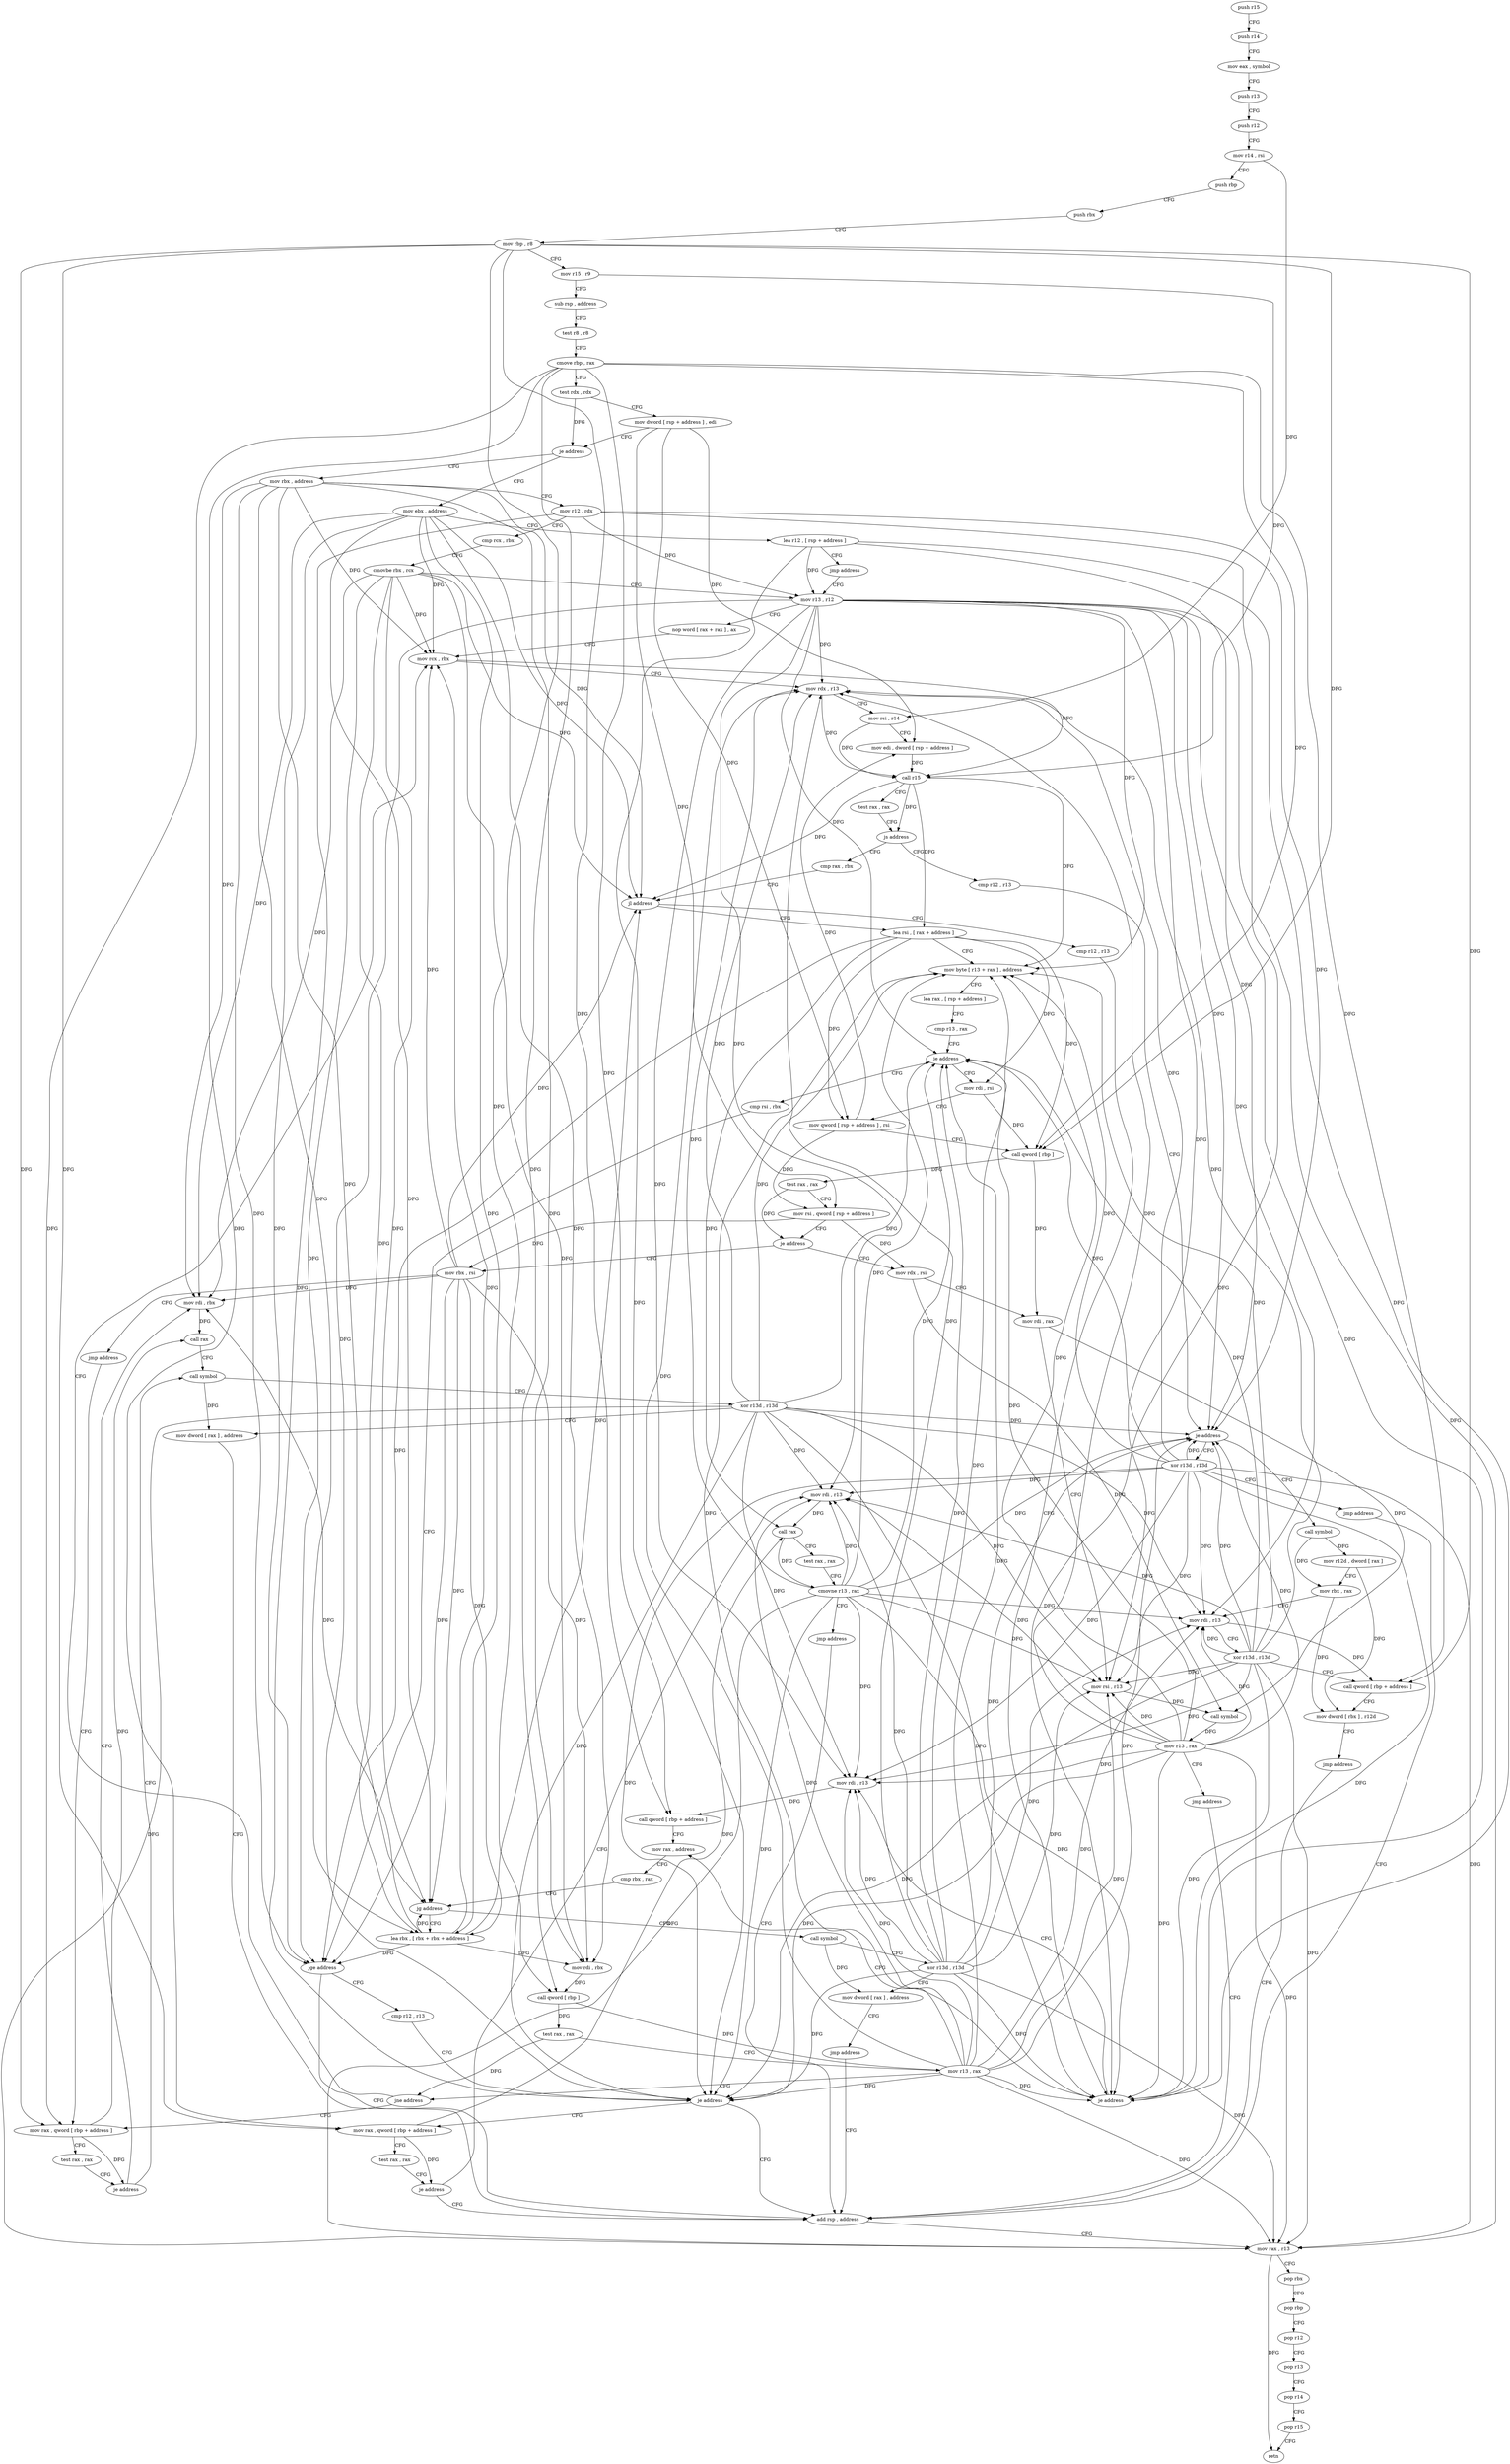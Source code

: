 digraph "func" {
"4267552" [label = "push r15" ]
"4267554" [label = "push r14" ]
"4267556" [label = "mov eax , symbol" ]
"4267561" [label = "push r13" ]
"4267563" [label = "push r12" ]
"4267565" [label = "mov r14 , rsi" ]
"4267568" [label = "push rbp" ]
"4267569" [label = "push rbx" ]
"4267570" [label = "mov rbp , r8" ]
"4267573" [label = "mov r15 , r9" ]
"4267576" [label = "sub rsp , address" ]
"4267583" [label = "test r8 , r8" ]
"4267586" [label = "cmove rbp , rax" ]
"4267590" [label = "test rdx , rdx" ]
"4267593" [label = "mov dword [ rsp + address ] , edi" ]
"4267597" [label = "je address" ]
"4267872" [label = "mov ebx , address" ]
"4267603" [label = "mov rbx , address" ]
"4267877" [label = "lea r12 , [ rsp + address ]" ]
"4267882" [label = "jmp address" ]
"4267623" [label = "mov r13 , r12" ]
"4267613" [label = "mov r12 , rdx" ]
"4267616" [label = "cmp rcx , rbx" ]
"4267619" [label = "cmovbe rbx , rcx" ]
"4267626" [label = "nop word [ rax + rax ] , ax" ]
"4267632" [label = "mov rcx , rbx" ]
"4267760" [label = "cmp r12 , r13" ]
"4267763" [label = "je address" ]
"4267864" [label = "xor r13d , r13d" ]
"4267765" [label = "call symbol" ]
"4267653" [label = "cmp rax , rbx" ]
"4267656" [label = "jl address" ]
"4267792" [label = "lea rsi , [ rax + address ]" ]
"4267662" [label = "cmp r12 , r13" ]
"4267867" [label = "jmp address" ]
"4267739" [label = "add rsp , address" ]
"4267770" [label = "mov r12d , dword [ rax ]" ]
"4267773" [label = "mov rbx , rax" ]
"4267776" [label = "mov rdi , r13" ]
"4267779" [label = "xor r13d , r13d" ]
"4267782" [label = "call qword [ rbp + address ]" ]
"4267785" [label = "mov dword [ rbx ] , r12d" ]
"4267788" [label = "jmp address" ]
"4267796" [label = "mov byte [ r13 + rax ] , address" ]
"4267802" [label = "lea rax , [ rsp + address ]" ]
"4267807" [label = "cmp r13 , rax" ]
"4267810" [label = "je address" ]
"4267887" [label = "mov rdi , rsi" ]
"4267812" [label = "cmp rsi , rbx" ]
"4267665" [label = "je address" ]
"4267673" [label = "mov rax , address" ]
"4267667" [label = "mov rdi , r13" ]
"4267746" [label = "mov rax , r13" ]
"4267749" [label = "pop rbx" ]
"4267750" [label = "pop rbp" ]
"4267751" [label = "pop r12" ]
"4267753" [label = "pop r13" ]
"4267755" [label = "pop r14" ]
"4267757" [label = "pop r15" ]
"4267759" [label = "retn" ]
"4267890" [label = "mov qword [ rsp + address ] , rsi" ]
"4267895" [label = "call qword [ rbp ]" ]
"4267898" [label = "test rax , rax" ]
"4267901" [label = "mov rsi , qword [ rsp + address ]" ]
"4267906" [label = "je address" ]
"4267930" [label = "mov rbx , rsi" ]
"4267908" [label = "mov rdx , rsi" ]
"4267815" [label = "jge address" ]
"4267817" [label = "cmp r12 , r13" ]
"4267683" [label = "cmp rbx , rax" ]
"4267686" [label = "jg address" ]
"4267848" [label = "call symbol" ]
"4267692" [label = "lea rbx , [ rbx + rbx + address ]" ]
"4267670" [label = "call qword [ rbp + address ]" ]
"4267933" [label = "jmp address" ]
"4267711" [label = "mov rax , qword [ rbp + address ]" ]
"4267911" [label = "mov rdi , rax" ]
"4267914" [label = "mov rsi , r13" ]
"4267917" [label = "call symbol" ]
"4267922" [label = "mov r13 , rax" ]
"4267925" [label = "jmp address" ]
"4267820" [label = "je address" ]
"4267822" [label = "mov rax , qword [ rbp + address ]" ]
"4267853" [label = "xor r13d , r13d" ]
"4267856" [label = "mov dword [ rax ] , address" ]
"4267862" [label = "jmp address" ]
"4267697" [label = "mov rdi , rbx" ]
"4267700" [label = "call qword [ rbp ]" ]
"4267703" [label = "test rax , rax" ]
"4267706" [label = "mov r13 , rax" ]
"4267709" [label = "jne address" ]
"4267715" [label = "test rax , rax" ]
"4267718" [label = "je address" ]
"4267725" [label = "call symbol" ]
"4267720" [label = "mov rdi , rbx" ]
"4267826" [label = "test rax , rax" ]
"4267829" [label = "je address" ]
"4267831" [label = "mov rdi , r13" ]
"4267635" [label = "mov rdx , r13" ]
"4267638" [label = "mov rsi , r14" ]
"4267641" [label = "mov edi , dword [ rsp + address ]" ]
"4267645" [label = "call r15" ]
"4267648" [label = "test rax , rax" ]
"4267651" [label = "js address" ]
"4267730" [label = "xor r13d , r13d" ]
"4267733" [label = "mov dword [ rax ] , address" ]
"4267723" [label = "call rax" ]
"4267834" [label = "call rax" ]
"4267836" [label = "test rax , rax" ]
"4267839" [label = "cmovne r13 , rax" ]
"4267843" [label = "jmp address" ]
"4267552" -> "4267554" [ label = "CFG" ]
"4267554" -> "4267556" [ label = "CFG" ]
"4267556" -> "4267561" [ label = "CFG" ]
"4267561" -> "4267563" [ label = "CFG" ]
"4267563" -> "4267565" [ label = "CFG" ]
"4267565" -> "4267568" [ label = "CFG" ]
"4267565" -> "4267638" [ label = "DFG" ]
"4267568" -> "4267569" [ label = "CFG" ]
"4267569" -> "4267570" [ label = "CFG" ]
"4267570" -> "4267573" [ label = "CFG" ]
"4267570" -> "4267782" [ label = "DFG" ]
"4267570" -> "4267895" [ label = "DFG" ]
"4267570" -> "4267670" [ label = "DFG" ]
"4267570" -> "4267700" [ label = "DFG" ]
"4267570" -> "4267711" [ label = "DFG" ]
"4267570" -> "4267822" [ label = "DFG" ]
"4267573" -> "4267576" [ label = "CFG" ]
"4267573" -> "4267645" [ label = "DFG" ]
"4267576" -> "4267583" [ label = "CFG" ]
"4267583" -> "4267586" [ label = "CFG" ]
"4267586" -> "4267590" [ label = "CFG" ]
"4267586" -> "4267782" [ label = "DFG" ]
"4267586" -> "4267895" [ label = "DFG" ]
"4267586" -> "4267670" [ label = "DFG" ]
"4267586" -> "4267700" [ label = "DFG" ]
"4267586" -> "4267711" [ label = "DFG" ]
"4267586" -> "4267822" [ label = "DFG" ]
"4267590" -> "4267593" [ label = "CFG" ]
"4267590" -> "4267597" [ label = "DFG" ]
"4267593" -> "4267597" [ label = "CFG" ]
"4267593" -> "4267641" [ label = "DFG" ]
"4267593" -> "4267890" [ label = "DFG" ]
"4267593" -> "4267901" [ label = "DFG" ]
"4267597" -> "4267872" [ label = "CFG" ]
"4267597" -> "4267603" [ label = "CFG" ]
"4267872" -> "4267877" [ label = "CFG" ]
"4267872" -> "4267632" [ label = "DFG" ]
"4267872" -> "4267656" [ label = "DFG" ]
"4267872" -> "4267815" [ label = "DFG" ]
"4267872" -> "4267686" [ label = "DFG" ]
"4267872" -> "4267692" [ label = "DFG" ]
"4267872" -> "4267697" [ label = "DFG" ]
"4267872" -> "4267720" [ label = "DFG" ]
"4267603" -> "4267613" [ label = "CFG" ]
"4267603" -> "4267632" [ label = "DFG" ]
"4267603" -> "4267656" [ label = "DFG" ]
"4267603" -> "4267815" [ label = "DFG" ]
"4267603" -> "4267686" [ label = "DFG" ]
"4267603" -> "4267692" [ label = "DFG" ]
"4267603" -> "4267697" [ label = "DFG" ]
"4267603" -> "4267720" [ label = "DFG" ]
"4267877" -> "4267882" [ label = "CFG" ]
"4267877" -> "4267623" [ label = "DFG" ]
"4267877" -> "4267763" [ label = "DFG" ]
"4267877" -> "4267665" [ label = "DFG" ]
"4267877" -> "4267820" [ label = "DFG" ]
"4267882" -> "4267623" [ label = "CFG" ]
"4267623" -> "4267626" [ label = "CFG" ]
"4267623" -> "4267635" [ label = "DFG" ]
"4267623" -> "4267763" [ label = "DFG" ]
"4267623" -> "4267776" [ label = "DFG" ]
"4267623" -> "4267796" [ label = "DFG" ]
"4267623" -> "4267810" [ label = "DFG" ]
"4267623" -> "4267665" [ label = "DFG" ]
"4267623" -> "4267746" [ label = "DFG" ]
"4267623" -> "4267667" [ label = "DFG" ]
"4267623" -> "4267914" [ label = "DFG" ]
"4267623" -> "4267820" [ label = "DFG" ]
"4267623" -> "4267831" [ label = "DFG" ]
"4267613" -> "4267616" [ label = "CFG" ]
"4267613" -> "4267623" [ label = "DFG" ]
"4267613" -> "4267763" [ label = "DFG" ]
"4267613" -> "4267665" [ label = "DFG" ]
"4267613" -> "4267820" [ label = "DFG" ]
"4267616" -> "4267619" [ label = "CFG" ]
"4267619" -> "4267623" [ label = "CFG" ]
"4267619" -> "4267632" [ label = "DFG" ]
"4267619" -> "4267656" [ label = "DFG" ]
"4267619" -> "4267815" [ label = "DFG" ]
"4267619" -> "4267686" [ label = "DFG" ]
"4267619" -> "4267692" [ label = "DFG" ]
"4267619" -> "4267697" [ label = "DFG" ]
"4267619" -> "4267720" [ label = "DFG" ]
"4267626" -> "4267632" [ label = "CFG" ]
"4267632" -> "4267635" [ label = "CFG" ]
"4267632" -> "4267645" [ label = "DFG" ]
"4267760" -> "4267763" [ label = "CFG" ]
"4267763" -> "4267864" [ label = "CFG" ]
"4267763" -> "4267765" [ label = "CFG" ]
"4267864" -> "4267867" [ label = "CFG" ]
"4267864" -> "4267635" [ label = "DFG" ]
"4267864" -> "4267763" [ label = "DFG" ]
"4267864" -> "4267776" [ label = "DFG" ]
"4267864" -> "4267796" [ label = "DFG" ]
"4267864" -> "4267810" [ label = "DFG" ]
"4267864" -> "4267665" [ label = "DFG" ]
"4267864" -> "4267746" [ label = "DFG" ]
"4267864" -> "4267667" [ label = "DFG" ]
"4267864" -> "4267914" [ label = "DFG" ]
"4267864" -> "4267820" [ label = "DFG" ]
"4267864" -> "4267831" [ label = "DFG" ]
"4267765" -> "4267770" [ label = "DFG" ]
"4267765" -> "4267773" [ label = "DFG" ]
"4267653" -> "4267656" [ label = "CFG" ]
"4267656" -> "4267792" [ label = "CFG" ]
"4267656" -> "4267662" [ label = "CFG" ]
"4267792" -> "4267796" [ label = "CFG" ]
"4267792" -> "4267887" [ label = "DFG" ]
"4267792" -> "4267890" [ label = "DFG" ]
"4267792" -> "4267895" [ label = "DFG" ]
"4267792" -> "4267815" [ label = "DFG" ]
"4267792" -> "4267834" [ label = "DFG" ]
"4267662" -> "4267665" [ label = "CFG" ]
"4267867" -> "4267739" [ label = "CFG" ]
"4267739" -> "4267746" [ label = "CFG" ]
"4267770" -> "4267773" [ label = "CFG" ]
"4267770" -> "4267785" [ label = "DFG" ]
"4267773" -> "4267776" [ label = "CFG" ]
"4267773" -> "4267785" [ label = "DFG" ]
"4267776" -> "4267779" [ label = "CFG" ]
"4267776" -> "4267782" [ label = "DFG" ]
"4267779" -> "4267782" [ label = "CFG" ]
"4267779" -> "4267635" [ label = "DFG" ]
"4267779" -> "4267763" [ label = "DFG" ]
"4267779" -> "4267776" [ label = "DFG" ]
"4267779" -> "4267796" [ label = "DFG" ]
"4267779" -> "4267810" [ label = "DFG" ]
"4267779" -> "4267665" [ label = "DFG" ]
"4267779" -> "4267746" [ label = "DFG" ]
"4267779" -> "4267667" [ label = "DFG" ]
"4267779" -> "4267914" [ label = "DFG" ]
"4267779" -> "4267820" [ label = "DFG" ]
"4267779" -> "4267831" [ label = "DFG" ]
"4267782" -> "4267785" [ label = "CFG" ]
"4267785" -> "4267788" [ label = "CFG" ]
"4267788" -> "4267739" [ label = "CFG" ]
"4267796" -> "4267802" [ label = "CFG" ]
"4267802" -> "4267807" [ label = "CFG" ]
"4267807" -> "4267810" [ label = "CFG" ]
"4267810" -> "4267887" [ label = "CFG" ]
"4267810" -> "4267812" [ label = "CFG" ]
"4267887" -> "4267890" [ label = "CFG" ]
"4267887" -> "4267895" [ label = "DFG" ]
"4267812" -> "4267815" [ label = "CFG" ]
"4267665" -> "4267673" [ label = "CFG" ]
"4267665" -> "4267667" [ label = "CFG" ]
"4267673" -> "4267683" [ label = "CFG" ]
"4267667" -> "4267670" [ label = "DFG" ]
"4267746" -> "4267749" [ label = "CFG" ]
"4267746" -> "4267759" [ label = "DFG" ]
"4267749" -> "4267750" [ label = "CFG" ]
"4267750" -> "4267751" [ label = "CFG" ]
"4267751" -> "4267753" [ label = "CFG" ]
"4267753" -> "4267755" [ label = "CFG" ]
"4267755" -> "4267757" [ label = "CFG" ]
"4267757" -> "4267759" [ label = "CFG" ]
"4267890" -> "4267895" [ label = "CFG" ]
"4267890" -> "4267641" [ label = "DFG" ]
"4267890" -> "4267901" [ label = "DFG" ]
"4267895" -> "4267898" [ label = "DFG" ]
"4267895" -> "4267911" [ label = "DFG" ]
"4267898" -> "4267901" [ label = "CFG" ]
"4267898" -> "4267906" [ label = "DFG" ]
"4267901" -> "4267906" [ label = "CFG" ]
"4267901" -> "4267930" [ label = "DFG" ]
"4267901" -> "4267908" [ label = "DFG" ]
"4267906" -> "4267930" [ label = "CFG" ]
"4267906" -> "4267908" [ label = "CFG" ]
"4267930" -> "4267933" [ label = "CFG" ]
"4267930" -> "4267632" [ label = "DFG" ]
"4267930" -> "4267656" [ label = "DFG" ]
"4267930" -> "4267815" [ label = "DFG" ]
"4267930" -> "4267686" [ label = "DFG" ]
"4267930" -> "4267692" [ label = "DFG" ]
"4267930" -> "4267697" [ label = "DFG" ]
"4267930" -> "4267720" [ label = "DFG" ]
"4267908" -> "4267911" [ label = "CFG" ]
"4267908" -> "4267917" [ label = "DFG" ]
"4267815" -> "4267739" [ label = "CFG" ]
"4267815" -> "4267817" [ label = "CFG" ]
"4267817" -> "4267820" [ label = "CFG" ]
"4267683" -> "4267686" [ label = "CFG" ]
"4267686" -> "4267848" [ label = "CFG" ]
"4267686" -> "4267692" [ label = "CFG" ]
"4267848" -> "4267853" [ label = "CFG" ]
"4267848" -> "4267856" [ label = "DFG" ]
"4267692" -> "4267697" [ label = "DFG" ]
"4267692" -> "4267632" [ label = "DFG" ]
"4267692" -> "4267656" [ label = "DFG" ]
"4267692" -> "4267815" [ label = "DFG" ]
"4267692" -> "4267686" [ label = "DFG" ]
"4267692" -> "4267720" [ label = "DFG" ]
"4267670" -> "4267673" [ label = "CFG" ]
"4267933" -> "4267711" [ label = "CFG" ]
"4267711" -> "4267715" [ label = "CFG" ]
"4267711" -> "4267718" [ label = "DFG" ]
"4267711" -> "4267723" [ label = "DFG" ]
"4267911" -> "4267914" [ label = "CFG" ]
"4267911" -> "4267917" [ label = "DFG" ]
"4267914" -> "4267917" [ label = "DFG" ]
"4267917" -> "4267922" [ label = "DFG" ]
"4267922" -> "4267925" [ label = "CFG" ]
"4267922" -> "4267635" [ label = "DFG" ]
"4267922" -> "4267763" [ label = "DFG" ]
"4267922" -> "4267776" [ label = "DFG" ]
"4267922" -> "4267665" [ label = "DFG" ]
"4267922" -> "4267746" [ label = "DFG" ]
"4267922" -> "4267667" [ label = "DFG" ]
"4267922" -> "4267914" [ label = "DFG" ]
"4267922" -> "4267796" [ label = "DFG" ]
"4267922" -> "4267810" [ label = "DFG" ]
"4267922" -> "4267820" [ label = "DFG" ]
"4267922" -> "4267831" [ label = "DFG" ]
"4267925" -> "4267739" [ label = "CFG" ]
"4267820" -> "4267739" [ label = "CFG" ]
"4267820" -> "4267822" [ label = "CFG" ]
"4267822" -> "4267826" [ label = "CFG" ]
"4267822" -> "4267829" [ label = "DFG" ]
"4267822" -> "4267834" [ label = "DFG" ]
"4267853" -> "4267856" [ label = "CFG" ]
"4267853" -> "4267635" [ label = "DFG" ]
"4267853" -> "4267763" [ label = "DFG" ]
"4267853" -> "4267776" [ label = "DFG" ]
"4267853" -> "4267665" [ label = "DFG" ]
"4267853" -> "4267746" [ label = "DFG" ]
"4267853" -> "4267667" [ label = "DFG" ]
"4267853" -> "4267914" [ label = "DFG" ]
"4267853" -> "4267820" [ label = "DFG" ]
"4267853" -> "4267796" [ label = "DFG" ]
"4267853" -> "4267810" [ label = "DFG" ]
"4267853" -> "4267831" [ label = "DFG" ]
"4267856" -> "4267862" [ label = "CFG" ]
"4267862" -> "4267739" [ label = "CFG" ]
"4267697" -> "4267700" [ label = "DFG" ]
"4267700" -> "4267703" [ label = "DFG" ]
"4267700" -> "4267706" [ label = "DFG" ]
"4267703" -> "4267706" [ label = "CFG" ]
"4267703" -> "4267709" [ label = "DFG" ]
"4267706" -> "4267709" [ label = "CFG" ]
"4267706" -> "4267635" [ label = "DFG" ]
"4267706" -> "4267763" [ label = "DFG" ]
"4267706" -> "4267776" [ label = "DFG" ]
"4267706" -> "4267665" [ label = "DFG" ]
"4267706" -> "4267746" [ label = "DFG" ]
"4267706" -> "4267667" [ label = "DFG" ]
"4267706" -> "4267914" [ label = "DFG" ]
"4267706" -> "4267820" [ label = "DFG" ]
"4267706" -> "4267796" [ label = "DFG" ]
"4267706" -> "4267810" [ label = "DFG" ]
"4267706" -> "4267831" [ label = "DFG" ]
"4267709" -> "4267632" [ label = "CFG" ]
"4267709" -> "4267711" [ label = "CFG" ]
"4267715" -> "4267718" [ label = "CFG" ]
"4267718" -> "4267725" [ label = "CFG" ]
"4267718" -> "4267720" [ label = "CFG" ]
"4267725" -> "4267730" [ label = "CFG" ]
"4267725" -> "4267733" [ label = "DFG" ]
"4267720" -> "4267723" [ label = "DFG" ]
"4267826" -> "4267829" [ label = "CFG" ]
"4267829" -> "4267739" [ label = "CFG" ]
"4267829" -> "4267831" [ label = "CFG" ]
"4267831" -> "4267834" [ label = "DFG" ]
"4267635" -> "4267638" [ label = "CFG" ]
"4267635" -> "4267645" [ label = "DFG" ]
"4267638" -> "4267641" [ label = "CFG" ]
"4267638" -> "4267645" [ label = "DFG" ]
"4267641" -> "4267645" [ label = "DFG" ]
"4267645" -> "4267648" [ label = "CFG" ]
"4267645" -> "4267651" [ label = "DFG" ]
"4267645" -> "4267656" [ label = "DFG" ]
"4267645" -> "4267792" [ label = "DFG" ]
"4267645" -> "4267796" [ label = "DFG" ]
"4267648" -> "4267651" [ label = "CFG" ]
"4267651" -> "4267760" [ label = "CFG" ]
"4267651" -> "4267653" [ label = "CFG" ]
"4267730" -> "4267733" [ label = "CFG" ]
"4267730" -> "4267635" [ label = "DFG" ]
"4267730" -> "4267763" [ label = "DFG" ]
"4267730" -> "4267776" [ label = "DFG" ]
"4267730" -> "4267665" [ label = "DFG" ]
"4267730" -> "4267746" [ label = "DFG" ]
"4267730" -> "4267667" [ label = "DFG" ]
"4267730" -> "4267914" [ label = "DFG" ]
"4267730" -> "4267820" [ label = "DFG" ]
"4267730" -> "4267796" [ label = "DFG" ]
"4267730" -> "4267810" [ label = "DFG" ]
"4267730" -> "4267831" [ label = "DFG" ]
"4267733" -> "4267739" [ label = "CFG" ]
"4267723" -> "4267725" [ label = "CFG" ]
"4267834" -> "4267836" [ label = "CFG" ]
"4267834" -> "4267839" [ label = "DFG" ]
"4267836" -> "4267839" [ label = "CFG" ]
"4267839" -> "4267843" [ label = "CFG" ]
"4267839" -> "4267635" [ label = "DFG" ]
"4267839" -> "4267763" [ label = "DFG" ]
"4267839" -> "4267776" [ label = "DFG" ]
"4267839" -> "4267665" [ label = "DFG" ]
"4267839" -> "4267746" [ label = "DFG" ]
"4267839" -> "4267667" [ label = "DFG" ]
"4267839" -> "4267914" [ label = "DFG" ]
"4267839" -> "4267820" [ label = "DFG" ]
"4267839" -> "4267831" [ label = "DFG" ]
"4267839" -> "4267796" [ label = "DFG" ]
"4267839" -> "4267810" [ label = "DFG" ]
"4267843" -> "4267739" [ label = "CFG" ]
}
